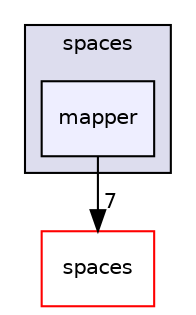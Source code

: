 digraph "mapper" {
  compound=true
  node [ fontsize="10", fontname="Helvetica"];
  edge [ labelfontsize="10", labelfontname="Helvetica"];
  subgraph clusterdir_fe62bee8d14699a3a5ae3b8e2eff8751 {
    graph [ bgcolor="#ddddee", pencolor="black", label="spaces" fontname="Helvetica", fontsize="10", URL="dir_fe62bee8d14699a3a5ae3b8e2eff8751.html"]
  dir_dcef68bec4aa1c7b20dce40dd62bad40 [shape=box, label="mapper", style="filled", fillcolor="#eeeeff", pencolor="black", URL="dir_dcef68bec4aa1c7b20dce40dd62bad40.html"];
  }
  dir_c10f7938b13dcbddf851adbb235e7250 [shape=box label="spaces" fillcolor="white" style="filled" color="red" URL="dir_c10f7938b13dcbddf851adbb235e7250.html"];
  dir_dcef68bec4aa1c7b20dce40dd62bad40->dir_c10f7938b13dcbddf851adbb235e7250 [headlabel="7", labeldistance=1.5 headhref="dir_000021_000007.html"];
}
